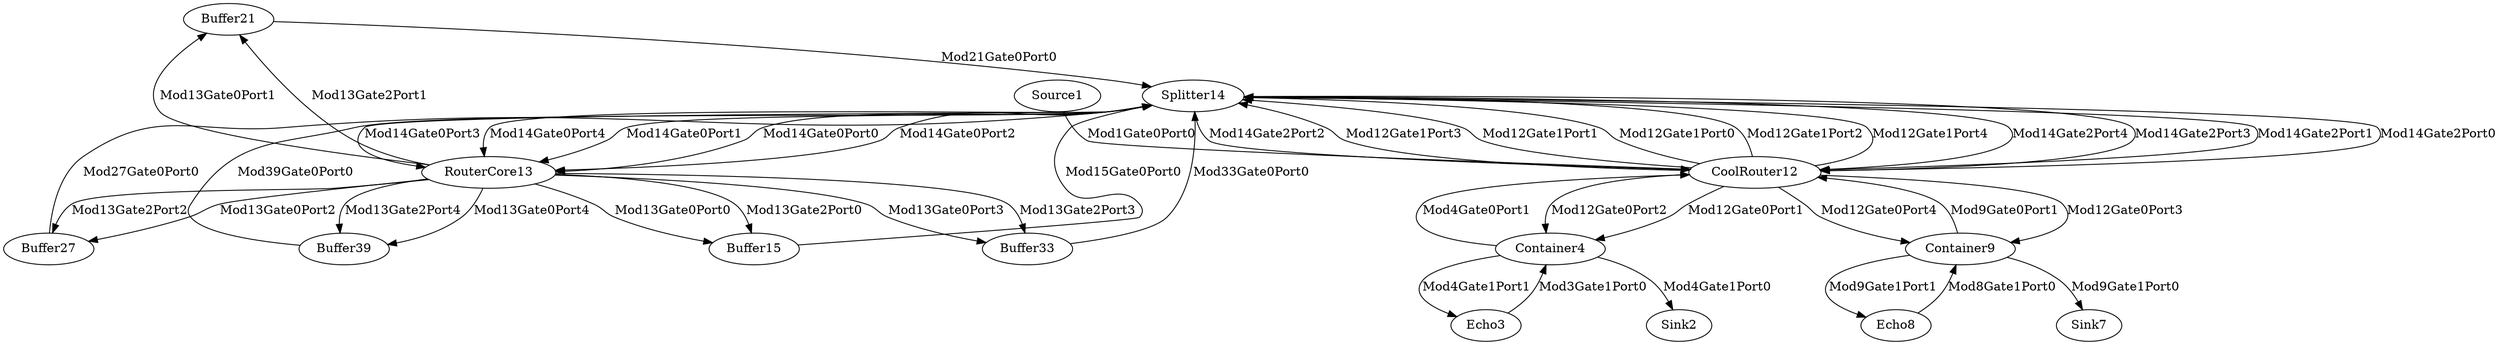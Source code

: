 digraph modules {
	21[label=Buffer21];
	1[label=Source1];
	15[label=Buffer15];
	3[label=Echo3];
	4[label=Container4];
	9[label=Container9];
	8[label=Echo8];
	13[label=RouterCore13];
	27[label=Buffer27];
	12[label=CoolRouter12];
	39[label=Buffer39];
	14[label=Splitter14];
	33[label=Buffer33];
	2[label=Sink2];
	7[label=Sink7];
	13 -> 21[label=Mod13Gate2Port1];
	13 -> 33[label=Mod13Gate2Port3];
	13 -> 15[label=Mod13Gate2Port0];
	13 -> 39[label=Mod13Gate2Port4];
	13 -> 27[label=Mod13Gate2Port2];
	13 -> 21[label=Mod13Gate0Port1];
	13 -> 27[label=Mod13Gate0Port2];
	13 -> 33[label=Mod13Gate0Port3];
	13 -> 39[label=Mod13Gate0Port4];
	13 -> 15[label=Mod13Gate0Port0];
	4 -> 12[label=Mod4Gate0Port1];
	4 -> 3[label=Mod4Gate1Port1];
	4 -> 2[label=Mod4Gate1Port0];
	21 -> 14[label=Mod21Gate0Port0];
	14 -> 13[label=Mod14Gate0Port4];
	14 -> 13[label=Mod14Gate0Port1];
	14 -> 13[label=Mod14Gate0Port0];
	14 -> 13[label=Mod14Gate0Port2];
	14 -> 13[label=Mod14Gate0Port3];
	14 -> 12[label=Mod14Gate2Port2];
	14 -> 12[label=Mod14Gate2Port4];
	14 -> 12[label=Mod14Gate2Port3];
	14 -> 12[label=Mod14Gate2Port1];
	14 -> 12[label=Mod14Gate2Port0];
	8 -> 9[label=Mod8Gate1Port0];
	33 -> 14[label=Mod33Gate0Port0];
	3 -> 4[label=Mod3Gate1Port0];
	15 -> 14[label=Mod15Gate0Port0];
	27 -> 14[label=Mod27Gate0Port0];
	1 -> 12[label=Mod1Gate0Port0];
	9 -> 12[label=Mod9Gate0Port1];
	9 -> 8[label=Mod9Gate1Port1];
	9 -> 7[label=Mod9Gate1Port0];
	39 -> 14[label=Mod39Gate0Port0];
	12 -> 14[label=Mod12Gate1Port3];
	12 -> 14[label=Mod12Gate1Port1];
	12 -> 14[label=Mod12Gate1Port0];
	12 -> 14[label=Mod12Gate1Port2];
	12 -> 14[label=Mod12Gate1Port4];
	12 -> 4[label=Mod12Gate0Port2];
	12 -> 4[label=Mod12Gate0Port1];
	12 -> 9[label=Mod12Gate0Port3];
	12 -> 9[label=Mod12Gate0Port4];
}